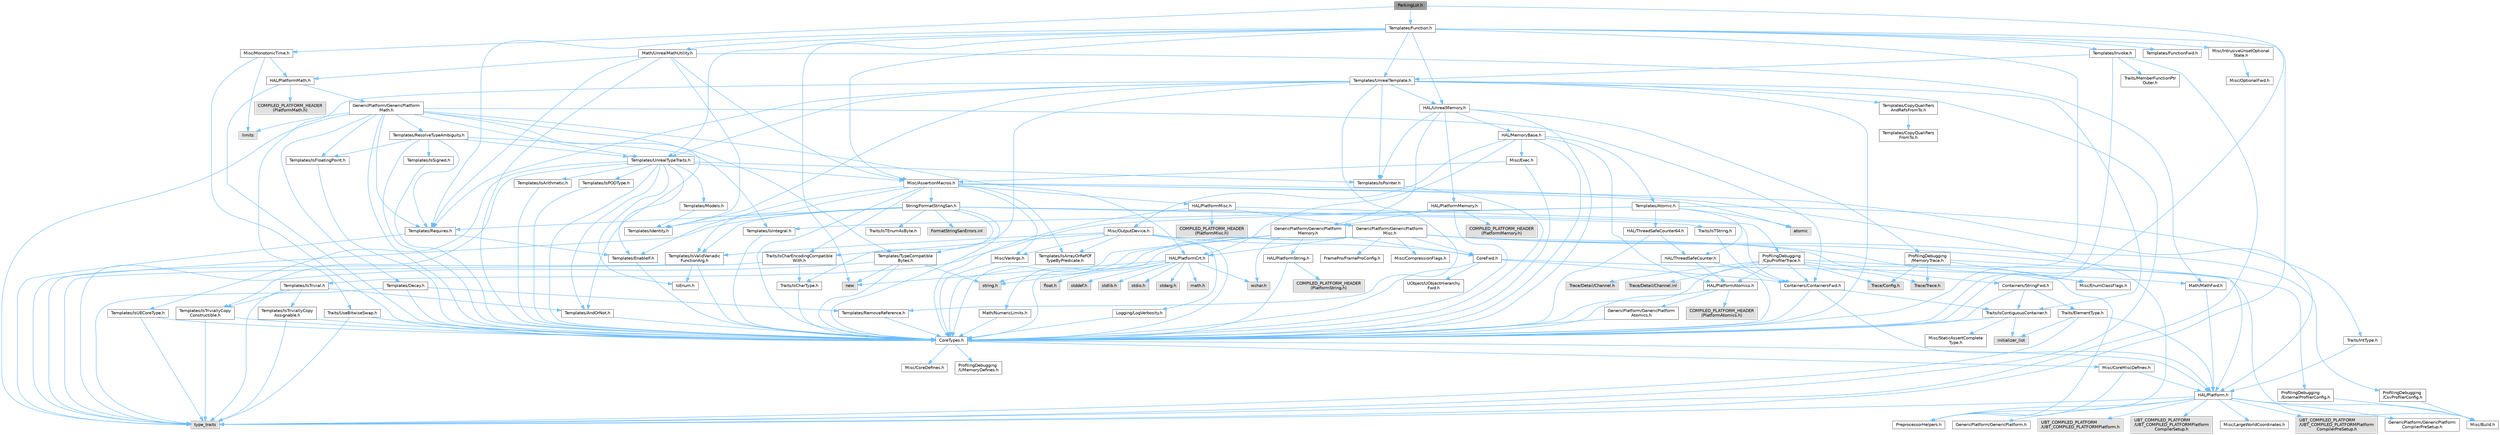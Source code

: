 digraph "ParkingLot.h"
{
 // INTERACTIVE_SVG=YES
 // LATEX_PDF_SIZE
  bgcolor="transparent";
  edge [fontname=Helvetica,fontsize=10,labelfontname=Helvetica,labelfontsize=10];
  node [fontname=Helvetica,fontsize=10,shape=box,height=0.2,width=0.4];
  Node1 [id="Node000001",label="ParkingLot.h",height=0.2,width=0.4,color="gray40", fillcolor="grey60", style="filled", fontcolor="black",tooltip=" "];
  Node1 -> Node2 [id="edge1_Node000001_Node000002",color="steelblue1",style="solid",tooltip=" "];
  Node2 [id="Node000002",label="CoreTypes.h",height=0.2,width=0.4,color="grey40", fillcolor="white", style="filled",URL="$dc/dec/CoreTypes_8h.html",tooltip=" "];
  Node2 -> Node3 [id="edge2_Node000002_Node000003",color="steelblue1",style="solid",tooltip=" "];
  Node3 [id="Node000003",label="HAL/Platform.h",height=0.2,width=0.4,color="grey40", fillcolor="white", style="filled",URL="$d9/dd0/Platform_8h.html",tooltip=" "];
  Node3 -> Node4 [id="edge3_Node000003_Node000004",color="steelblue1",style="solid",tooltip=" "];
  Node4 [id="Node000004",label="Misc/Build.h",height=0.2,width=0.4,color="grey40", fillcolor="white", style="filled",URL="$d3/dbb/Build_8h.html",tooltip=" "];
  Node3 -> Node5 [id="edge4_Node000003_Node000005",color="steelblue1",style="solid",tooltip=" "];
  Node5 [id="Node000005",label="Misc/LargeWorldCoordinates.h",height=0.2,width=0.4,color="grey40", fillcolor="white", style="filled",URL="$d2/dcb/LargeWorldCoordinates_8h.html",tooltip=" "];
  Node3 -> Node6 [id="edge5_Node000003_Node000006",color="steelblue1",style="solid",tooltip=" "];
  Node6 [id="Node000006",label="type_traits",height=0.2,width=0.4,color="grey60", fillcolor="#E0E0E0", style="filled",tooltip=" "];
  Node3 -> Node7 [id="edge6_Node000003_Node000007",color="steelblue1",style="solid",tooltip=" "];
  Node7 [id="Node000007",label="PreprocessorHelpers.h",height=0.2,width=0.4,color="grey40", fillcolor="white", style="filled",URL="$db/ddb/PreprocessorHelpers_8h.html",tooltip=" "];
  Node3 -> Node8 [id="edge7_Node000003_Node000008",color="steelblue1",style="solid",tooltip=" "];
  Node8 [id="Node000008",label="UBT_COMPILED_PLATFORM\l/UBT_COMPILED_PLATFORMPlatform\lCompilerPreSetup.h",height=0.2,width=0.4,color="grey60", fillcolor="#E0E0E0", style="filled",tooltip=" "];
  Node3 -> Node9 [id="edge8_Node000003_Node000009",color="steelblue1",style="solid",tooltip=" "];
  Node9 [id="Node000009",label="GenericPlatform/GenericPlatform\lCompilerPreSetup.h",height=0.2,width=0.4,color="grey40", fillcolor="white", style="filled",URL="$d9/dc8/GenericPlatformCompilerPreSetup_8h.html",tooltip=" "];
  Node3 -> Node10 [id="edge9_Node000003_Node000010",color="steelblue1",style="solid",tooltip=" "];
  Node10 [id="Node000010",label="GenericPlatform/GenericPlatform.h",height=0.2,width=0.4,color="grey40", fillcolor="white", style="filled",URL="$d6/d84/GenericPlatform_8h.html",tooltip=" "];
  Node3 -> Node11 [id="edge10_Node000003_Node000011",color="steelblue1",style="solid",tooltip=" "];
  Node11 [id="Node000011",label="UBT_COMPILED_PLATFORM\l/UBT_COMPILED_PLATFORMPlatform.h",height=0.2,width=0.4,color="grey60", fillcolor="#E0E0E0", style="filled",tooltip=" "];
  Node3 -> Node12 [id="edge11_Node000003_Node000012",color="steelblue1",style="solid",tooltip=" "];
  Node12 [id="Node000012",label="UBT_COMPILED_PLATFORM\l/UBT_COMPILED_PLATFORMPlatform\lCompilerSetup.h",height=0.2,width=0.4,color="grey60", fillcolor="#E0E0E0", style="filled",tooltip=" "];
  Node2 -> Node13 [id="edge12_Node000002_Node000013",color="steelblue1",style="solid",tooltip=" "];
  Node13 [id="Node000013",label="ProfilingDebugging\l/UMemoryDefines.h",height=0.2,width=0.4,color="grey40", fillcolor="white", style="filled",URL="$d2/da2/UMemoryDefines_8h.html",tooltip=" "];
  Node2 -> Node14 [id="edge13_Node000002_Node000014",color="steelblue1",style="solid",tooltip=" "];
  Node14 [id="Node000014",label="Misc/CoreMiscDefines.h",height=0.2,width=0.4,color="grey40", fillcolor="white", style="filled",URL="$da/d38/CoreMiscDefines_8h.html",tooltip=" "];
  Node14 -> Node3 [id="edge14_Node000014_Node000003",color="steelblue1",style="solid",tooltip=" "];
  Node14 -> Node7 [id="edge15_Node000014_Node000007",color="steelblue1",style="solid",tooltip=" "];
  Node2 -> Node15 [id="edge16_Node000002_Node000015",color="steelblue1",style="solid",tooltip=" "];
  Node15 [id="Node000015",label="Misc/CoreDefines.h",height=0.2,width=0.4,color="grey40", fillcolor="white", style="filled",URL="$d3/dd2/CoreDefines_8h.html",tooltip=" "];
  Node1 -> Node16 [id="edge17_Node000001_Node000016",color="steelblue1",style="solid",tooltip=" "];
  Node16 [id="Node000016",label="Misc/MonotonicTime.h",height=0.2,width=0.4,color="grey40", fillcolor="white", style="filled",URL="$df/da5/MonotonicTime_8h.html",tooltip=" "];
  Node16 -> Node2 [id="edge18_Node000016_Node000002",color="steelblue1",style="solid",tooltip=" "];
  Node16 -> Node17 [id="edge19_Node000016_Node000017",color="steelblue1",style="solid",tooltip=" "];
  Node17 [id="Node000017",label="HAL/PlatformMath.h",height=0.2,width=0.4,color="grey40", fillcolor="white", style="filled",URL="$dc/d53/PlatformMath_8h.html",tooltip=" "];
  Node17 -> Node2 [id="edge20_Node000017_Node000002",color="steelblue1",style="solid",tooltip=" "];
  Node17 -> Node18 [id="edge21_Node000017_Node000018",color="steelblue1",style="solid",tooltip=" "];
  Node18 [id="Node000018",label="GenericPlatform/GenericPlatform\lMath.h",height=0.2,width=0.4,color="grey40", fillcolor="white", style="filled",URL="$d5/d79/GenericPlatformMath_8h.html",tooltip=" "];
  Node18 -> Node2 [id="edge22_Node000018_Node000002",color="steelblue1",style="solid",tooltip=" "];
  Node18 -> Node19 [id="edge23_Node000018_Node000019",color="steelblue1",style="solid",tooltip=" "];
  Node19 [id="Node000019",label="Containers/ContainersFwd.h",height=0.2,width=0.4,color="grey40", fillcolor="white", style="filled",URL="$d4/d0a/ContainersFwd_8h.html",tooltip=" "];
  Node19 -> Node3 [id="edge24_Node000019_Node000003",color="steelblue1",style="solid",tooltip=" "];
  Node19 -> Node2 [id="edge25_Node000019_Node000002",color="steelblue1",style="solid",tooltip=" "];
  Node19 -> Node20 [id="edge26_Node000019_Node000020",color="steelblue1",style="solid",tooltip=" "];
  Node20 [id="Node000020",label="Traits/IsContiguousContainer.h",height=0.2,width=0.4,color="grey40", fillcolor="white", style="filled",URL="$d5/d3c/IsContiguousContainer_8h.html",tooltip=" "];
  Node20 -> Node2 [id="edge27_Node000020_Node000002",color="steelblue1",style="solid",tooltip=" "];
  Node20 -> Node21 [id="edge28_Node000020_Node000021",color="steelblue1",style="solid",tooltip=" "];
  Node21 [id="Node000021",label="Misc/StaticAssertComplete\lType.h",height=0.2,width=0.4,color="grey40", fillcolor="white", style="filled",URL="$d5/d4e/StaticAssertCompleteType_8h.html",tooltip=" "];
  Node20 -> Node22 [id="edge29_Node000020_Node000022",color="steelblue1",style="solid",tooltip=" "];
  Node22 [id="Node000022",label="initializer_list",height=0.2,width=0.4,color="grey60", fillcolor="#E0E0E0", style="filled",tooltip=" "];
  Node18 -> Node23 [id="edge30_Node000018_Node000023",color="steelblue1",style="solid",tooltip=" "];
  Node23 [id="Node000023",label="HAL/PlatformCrt.h",height=0.2,width=0.4,color="grey40", fillcolor="white", style="filled",URL="$d8/d75/PlatformCrt_8h.html",tooltip=" "];
  Node23 -> Node24 [id="edge31_Node000023_Node000024",color="steelblue1",style="solid",tooltip=" "];
  Node24 [id="Node000024",label="new",height=0.2,width=0.4,color="grey60", fillcolor="#E0E0E0", style="filled",tooltip=" "];
  Node23 -> Node25 [id="edge32_Node000023_Node000025",color="steelblue1",style="solid",tooltip=" "];
  Node25 [id="Node000025",label="wchar.h",height=0.2,width=0.4,color="grey60", fillcolor="#E0E0E0", style="filled",tooltip=" "];
  Node23 -> Node26 [id="edge33_Node000023_Node000026",color="steelblue1",style="solid",tooltip=" "];
  Node26 [id="Node000026",label="stddef.h",height=0.2,width=0.4,color="grey60", fillcolor="#E0E0E0", style="filled",tooltip=" "];
  Node23 -> Node27 [id="edge34_Node000023_Node000027",color="steelblue1",style="solid",tooltip=" "];
  Node27 [id="Node000027",label="stdlib.h",height=0.2,width=0.4,color="grey60", fillcolor="#E0E0E0", style="filled",tooltip=" "];
  Node23 -> Node28 [id="edge35_Node000023_Node000028",color="steelblue1",style="solid",tooltip=" "];
  Node28 [id="Node000028",label="stdio.h",height=0.2,width=0.4,color="grey60", fillcolor="#E0E0E0", style="filled",tooltip=" "];
  Node23 -> Node29 [id="edge36_Node000023_Node000029",color="steelblue1",style="solid",tooltip=" "];
  Node29 [id="Node000029",label="stdarg.h",height=0.2,width=0.4,color="grey60", fillcolor="#E0E0E0", style="filled",tooltip=" "];
  Node23 -> Node30 [id="edge37_Node000023_Node000030",color="steelblue1",style="solid",tooltip=" "];
  Node30 [id="Node000030",label="math.h",height=0.2,width=0.4,color="grey60", fillcolor="#E0E0E0", style="filled",tooltip=" "];
  Node23 -> Node31 [id="edge38_Node000023_Node000031",color="steelblue1",style="solid",tooltip=" "];
  Node31 [id="Node000031",label="float.h",height=0.2,width=0.4,color="grey60", fillcolor="#E0E0E0", style="filled",tooltip=" "];
  Node23 -> Node32 [id="edge39_Node000023_Node000032",color="steelblue1",style="solid",tooltip=" "];
  Node32 [id="Node000032",label="string.h",height=0.2,width=0.4,color="grey60", fillcolor="#E0E0E0", style="filled",tooltip=" "];
  Node18 -> Node33 [id="edge40_Node000018_Node000033",color="steelblue1",style="solid",tooltip=" "];
  Node33 [id="Node000033",label="Templates/AndOrNot.h",height=0.2,width=0.4,color="grey40", fillcolor="white", style="filled",URL="$db/d0a/AndOrNot_8h.html",tooltip=" "];
  Node33 -> Node2 [id="edge41_Node000033_Node000002",color="steelblue1",style="solid",tooltip=" "];
  Node18 -> Node34 [id="edge42_Node000018_Node000034",color="steelblue1",style="solid",tooltip=" "];
  Node34 [id="Node000034",label="Templates/Decay.h",height=0.2,width=0.4,color="grey40", fillcolor="white", style="filled",URL="$dd/d0f/Decay_8h.html",tooltip=" "];
  Node34 -> Node2 [id="edge43_Node000034_Node000002",color="steelblue1",style="solid",tooltip=" "];
  Node34 -> Node35 [id="edge44_Node000034_Node000035",color="steelblue1",style="solid",tooltip=" "];
  Node35 [id="Node000035",label="Templates/RemoveReference.h",height=0.2,width=0.4,color="grey40", fillcolor="white", style="filled",URL="$da/dbe/RemoveReference_8h.html",tooltip=" "];
  Node35 -> Node2 [id="edge45_Node000035_Node000002",color="steelblue1",style="solid",tooltip=" "];
  Node34 -> Node6 [id="edge46_Node000034_Node000006",color="steelblue1",style="solid",tooltip=" "];
  Node18 -> Node36 [id="edge47_Node000018_Node000036",color="steelblue1",style="solid",tooltip=" "];
  Node36 [id="Node000036",label="Templates/IsFloatingPoint.h",height=0.2,width=0.4,color="grey40", fillcolor="white", style="filled",URL="$d3/d11/IsFloatingPoint_8h.html",tooltip=" "];
  Node36 -> Node2 [id="edge48_Node000036_Node000002",color="steelblue1",style="solid",tooltip=" "];
  Node18 -> Node37 [id="edge49_Node000018_Node000037",color="steelblue1",style="solid",tooltip=" "];
  Node37 [id="Node000037",label="Templates/UnrealTypeTraits.h",height=0.2,width=0.4,color="grey40", fillcolor="white", style="filled",URL="$d2/d2d/UnrealTypeTraits_8h.html",tooltip=" "];
  Node37 -> Node2 [id="edge50_Node000037_Node000002",color="steelblue1",style="solid",tooltip=" "];
  Node37 -> Node38 [id="edge51_Node000037_Node000038",color="steelblue1",style="solid",tooltip=" "];
  Node38 [id="Node000038",label="Templates/IsPointer.h",height=0.2,width=0.4,color="grey40", fillcolor="white", style="filled",URL="$d7/d05/IsPointer_8h.html",tooltip=" "];
  Node38 -> Node2 [id="edge52_Node000038_Node000002",color="steelblue1",style="solid",tooltip=" "];
  Node37 -> Node39 [id="edge53_Node000037_Node000039",color="steelblue1",style="solid",tooltip=" "];
  Node39 [id="Node000039",label="Misc/AssertionMacros.h",height=0.2,width=0.4,color="grey40", fillcolor="white", style="filled",URL="$d0/dfa/AssertionMacros_8h.html",tooltip=" "];
  Node39 -> Node2 [id="edge54_Node000039_Node000002",color="steelblue1",style="solid",tooltip=" "];
  Node39 -> Node3 [id="edge55_Node000039_Node000003",color="steelblue1",style="solid",tooltip=" "];
  Node39 -> Node40 [id="edge56_Node000039_Node000040",color="steelblue1",style="solid",tooltip=" "];
  Node40 [id="Node000040",label="HAL/PlatformMisc.h",height=0.2,width=0.4,color="grey40", fillcolor="white", style="filled",URL="$d0/df5/PlatformMisc_8h.html",tooltip=" "];
  Node40 -> Node2 [id="edge57_Node000040_Node000002",color="steelblue1",style="solid",tooltip=" "];
  Node40 -> Node41 [id="edge58_Node000040_Node000041",color="steelblue1",style="solid",tooltip=" "];
  Node41 [id="Node000041",label="GenericPlatform/GenericPlatform\lMisc.h",height=0.2,width=0.4,color="grey40", fillcolor="white", style="filled",URL="$db/d9a/GenericPlatformMisc_8h.html",tooltip=" "];
  Node41 -> Node42 [id="edge59_Node000041_Node000042",color="steelblue1",style="solid",tooltip=" "];
  Node42 [id="Node000042",label="Containers/StringFwd.h",height=0.2,width=0.4,color="grey40", fillcolor="white", style="filled",URL="$df/d37/StringFwd_8h.html",tooltip=" "];
  Node42 -> Node2 [id="edge60_Node000042_Node000002",color="steelblue1",style="solid",tooltip=" "];
  Node42 -> Node43 [id="edge61_Node000042_Node000043",color="steelblue1",style="solid",tooltip=" "];
  Node43 [id="Node000043",label="Traits/ElementType.h",height=0.2,width=0.4,color="grey40", fillcolor="white", style="filled",URL="$d5/d4f/ElementType_8h.html",tooltip=" "];
  Node43 -> Node3 [id="edge62_Node000043_Node000003",color="steelblue1",style="solid",tooltip=" "];
  Node43 -> Node22 [id="edge63_Node000043_Node000022",color="steelblue1",style="solid",tooltip=" "];
  Node43 -> Node6 [id="edge64_Node000043_Node000006",color="steelblue1",style="solid",tooltip=" "];
  Node42 -> Node20 [id="edge65_Node000042_Node000020",color="steelblue1",style="solid",tooltip=" "];
  Node41 -> Node44 [id="edge66_Node000041_Node000044",color="steelblue1",style="solid",tooltip=" "];
  Node44 [id="Node000044",label="CoreFwd.h",height=0.2,width=0.4,color="grey40", fillcolor="white", style="filled",URL="$d1/d1e/CoreFwd_8h.html",tooltip=" "];
  Node44 -> Node2 [id="edge67_Node000044_Node000002",color="steelblue1",style="solid",tooltip=" "];
  Node44 -> Node19 [id="edge68_Node000044_Node000019",color="steelblue1",style="solid",tooltip=" "];
  Node44 -> Node45 [id="edge69_Node000044_Node000045",color="steelblue1",style="solid",tooltip=" "];
  Node45 [id="Node000045",label="Math/MathFwd.h",height=0.2,width=0.4,color="grey40", fillcolor="white", style="filled",URL="$d2/d10/MathFwd_8h.html",tooltip=" "];
  Node45 -> Node3 [id="edge70_Node000045_Node000003",color="steelblue1",style="solid",tooltip=" "];
  Node44 -> Node46 [id="edge71_Node000044_Node000046",color="steelblue1",style="solid",tooltip=" "];
  Node46 [id="Node000046",label="UObject/UObjectHierarchy\lFwd.h",height=0.2,width=0.4,color="grey40", fillcolor="white", style="filled",URL="$d3/d13/UObjectHierarchyFwd_8h.html",tooltip=" "];
  Node41 -> Node2 [id="edge72_Node000041_Node000002",color="steelblue1",style="solid",tooltip=" "];
  Node41 -> Node47 [id="edge73_Node000041_Node000047",color="steelblue1",style="solid",tooltip=" "];
  Node47 [id="Node000047",label="FramePro/FrameProConfig.h",height=0.2,width=0.4,color="grey40", fillcolor="white", style="filled",URL="$d7/d90/FrameProConfig_8h.html",tooltip=" "];
  Node41 -> Node23 [id="edge74_Node000041_Node000023",color="steelblue1",style="solid",tooltip=" "];
  Node41 -> Node48 [id="edge75_Node000041_Node000048",color="steelblue1",style="solid",tooltip=" "];
  Node48 [id="Node000048",label="Math/NumericLimits.h",height=0.2,width=0.4,color="grey40", fillcolor="white", style="filled",URL="$df/d1b/NumericLimits_8h.html",tooltip=" "];
  Node48 -> Node2 [id="edge76_Node000048_Node000002",color="steelblue1",style="solid",tooltip=" "];
  Node41 -> Node49 [id="edge77_Node000041_Node000049",color="steelblue1",style="solid",tooltip=" "];
  Node49 [id="Node000049",label="Misc/CompressionFlags.h",height=0.2,width=0.4,color="grey40", fillcolor="white", style="filled",URL="$d9/d76/CompressionFlags_8h.html",tooltip=" "];
  Node41 -> Node50 [id="edge78_Node000041_Node000050",color="steelblue1",style="solid",tooltip=" "];
  Node50 [id="Node000050",label="Misc/EnumClassFlags.h",height=0.2,width=0.4,color="grey40", fillcolor="white", style="filled",URL="$d8/de7/EnumClassFlags_8h.html",tooltip=" "];
  Node41 -> Node51 [id="edge79_Node000041_Node000051",color="steelblue1",style="solid",tooltip=" "];
  Node51 [id="Node000051",label="ProfilingDebugging\l/CsvProfilerConfig.h",height=0.2,width=0.4,color="grey40", fillcolor="white", style="filled",URL="$d3/d88/CsvProfilerConfig_8h.html",tooltip=" "];
  Node51 -> Node4 [id="edge80_Node000051_Node000004",color="steelblue1",style="solid",tooltip=" "];
  Node41 -> Node52 [id="edge81_Node000041_Node000052",color="steelblue1",style="solid",tooltip=" "];
  Node52 [id="Node000052",label="ProfilingDebugging\l/ExternalProfilerConfig.h",height=0.2,width=0.4,color="grey40", fillcolor="white", style="filled",URL="$d3/dbb/ExternalProfilerConfig_8h.html",tooltip=" "];
  Node52 -> Node4 [id="edge82_Node000052_Node000004",color="steelblue1",style="solid",tooltip=" "];
  Node40 -> Node53 [id="edge83_Node000040_Node000053",color="steelblue1",style="solid",tooltip=" "];
  Node53 [id="Node000053",label="COMPILED_PLATFORM_HEADER\l(PlatformMisc.h)",height=0.2,width=0.4,color="grey60", fillcolor="#E0E0E0", style="filled",tooltip=" "];
  Node40 -> Node54 [id="edge84_Node000040_Node000054",color="steelblue1",style="solid",tooltip=" "];
  Node54 [id="Node000054",label="ProfilingDebugging\l/CpuProfilerTrace.h",height=0.2,width=0.4,color="grey40", fillcolor="white", style="filled",URL="$da/dcb/CpuProfilerTrace_8h.html",tooltip=" "];
  Node54 -> Node2 [id="edge85_Node000054_Node000002",color="steelblue1",style="solid",tooltip=" "];
  Node54 -> Node19 [id="edge86_Node000054_Node000019",color="steelblue1",style="solid",tooltip=" "];
  Node54 -> Node55 [id="edge87_Node000054_Node000055",color="steelblue1",style="solid",tooltip=" "];
  Node55 [id="Node000055",label="HAL/PlatformAtomics.h",height=0.2,width=0.4,color="grey40", fillcolor="white", style="filled",URL="$d3/d36/PlatformAtomics_8h.html",tooltip=" "];
  Node55 -> Node2 [id="edge88_Node000055_Node000002",color="steelblue1",style="solid",tooltip=" "];
  Node55 -> Node56 [id="edge89_Node000055_Node000056",color="steelblue1",style="solid",tooltip=" "];
  Node56 [id="Node000056",label="GenericPlatform/GenericPlatform\lAtomics.h",height=0.2,width=0.4,color="grey40", fillcolor="white", style="filled",URL="$da/d72/GenericPlatformAtomics_8h.html",tooltip=" "];
  Node56 -> Node2 [id="edge90_Node000056_Node000002",color="steelblue1",style="solid",tooltip=" "];
  Node55 -> Node57 [id="edge91_Node000055_Node000057",color="steelblue1",style="solid",tooltip=" "];
  Node57 [id="Node000057",label="COMPILED_PLATFORM_HEADER\l(PlatformAtomics.h)",height=0.2,width=0.4,color="grey60", fillcolor="#E0E0E0", style="filled",tooltip=" "];
  Node54 -> Node7 [id="edge92_Node000054_Node000007",color="steelblue1",style="solid",tooltip=" "];
  Node54 -> Node4 [id="edge93_Node000054_Node000004",color="steelblue1",style="solid",tooltip=" "];
  Node54 -> Node58 [id="edge94_Node000054_Node000058",color="steelblue1",style="solid",tooltip=" "];
  Node58 [id="Node000058",label="Trace/Config.h",height=0.2,width=0.4,color="grey60", fillcolor="#E0E0E0", style="filled",tooltip=" "];
  Node54 -> Node59 [id="edge95_Node000054_Node000059",color="steelblue1",style="solid",tooltip=" "];
  Node59 [id="Node000059",label="Trace/Detail/Channel.h",height=0.2,width=0.4,color="grey60", fillcolor="#E0E0E0", style="filled",tooltip=" "];
  Node54 -> Node60 [id="edge96_Node000054_Node000060",color="steelblue1",style="solid",tooltip=" "];
  Node60 [id="Node000060",label="Trace/Detail/Channel.inl",height=0.2,width=0.4,color="grey60", fillcolor="#E0E0E0", style="filled",tooltip=" "];
  Node54 -> Node61 [id="edge97_Node000054_Node000061",color="steelblue1",style="solid",tooltip=" "];
  Node61 [id="Node000061",label="Trace/Trace.h",height=0.2,width=0.4,color="grey60", fillcolor="#E0E0E0", style="filled",tooltip=" "];
  Node39 -> Node7 [id="edge98_Node000039_Node000007",color="steelblue1",style="solid",tooltip=" "];
  Node39 -> Node62 [id="edge99_Node000039_Node000062",color="steelblue1",style="solid",tooltip=" "];
  Node62 [id="Node000062",label="Templates/EnableIf.h",height=0.2,width=0.4,color="grey40", fillcolor="white", style="filled",URL="$d7/d60/EnableIf_8h.html",tooltip=" "];
  Node62 -> Node2 [id="edge100_Node000062_Node000002",color="steelblue1",style="solid",tooltip=" "];
  Node39 -> Node63 [id="edge101_Node000039_Node000063",color="steelblue1",style="solid",tooltip=" "];
  Node63 [id="Node000063",label="Templates/IsArrayOrRefOf\lTypeByPredicate.h",height=0.2,width=0.4,color="grey40", fillcolor="white", style="filled",URL="$d6/da1/IsArrayOrRefOfTypeByPredicate_8h.html",tooltip=" "];
  Node63 -> Node2 [id="edge102_Node000063_Node000002",color="steelblue1",style="solid",tooltip=" "];
  Node39 -> Node64 [id="edge103_Node000039_Node000064",color="steelblue1",style="solid",tooltip=" "];
  Node64 [id="Node000064",label="Templates/IsValidVariadic\lFunctionArg.h",height=0.2,width=0.4,color="grey40", fillcolor="white", style="filled",URL="$d0/dc8/IsValidVariadicFunctionArg_8h.html",tooltip=" "];
  Node64 -> Node2 [id="edge104_Node000064_Node000002",color="steelblue1",style="solid",tooltip=" "];
  Node64 -> Node65 [id="edge105_Node000064_Node000065",color="steelblue1",style="solid",tooltip=" "];
  Node65 [id="Node000065",label="IsEnum.h",height=0.2,width=0.4,color="grey40", fillcolor="white", style="filled",URL="$d4/de5/IsEnum_8h.html",tooltip=" "];
  Node64 -> Node6 [id="edge106_Node000064_Node000006",color="steelblue1",style="solid",tooltip=" "];
  Node39 -> Node66 [id="edge107_Node000039_Node000066",color="steelblue1",style="solid",tooltip=" "];
  Node66 [id="Node000066",label="Traits/IsCharEncodingCompatible\lWith.h",height=0.2,width=0.4,color="grey40", fillcolor="white", style="filled",URL="$df/dd1/IsCharEncodingCompatibleWith_8h.html",tooltip=" "];
  Node66 -> Node6 [id="edge108_Node000066_Node000006",color="steelblue1",style="solid",tooltip=" "];
  Node66 -> Node67 [id="edge109_Node000066_Node000067",color="steelblue1",style="solid",tooltip=" "];
  Node67 [id="Node000067",label="Traits/IsCharType.h",height=0.2,width=0.4,color="grey40", fillcolor="white", style="filled",URL="$db/d51/IsCharType_8h.html",tooltip=" "];
  Node67 -> Node2 [id="edge110_Node000067_Node000002",color="steelblue1",style="solid",tooltip=" "];
  Node39 -> Node68 [id="edge111_Node000039_Node000068",color="steelblue1",style="solid",tooltip=" "];
  Node68 [id="Node000068",label="Misc/VarArgs.h",height=0.2,width=0.4,color="grey40", fillcolor="white", style="filled",URL="$d5/d6f/VarArgs_8h.html",tooltip=" "];
  Node68 -> Node2 [id="edge112_Node000068_Node000002",color="steelblue1",style="solid",tooltip=" "];
  Node39 -> Node69 [id="edge113_Node000039_Node000069",color="steelblue1",style="solid",tooltip=" "];
  Node69 [id="Node000069",label="String/FormatStringSan.h",height=0.2,width=0.4,color="grey40", fillcolor="white", style="filled",URL="$d3/d8b/FormatStringSan_8h.html",tooltip=" "];
  Node69 -> Node6 [id="edge114_Node000069_Node000006",color="steelblue1",style="solid",tooltip=" "];
  Node69 -> Node2 [id="edge115_Node000069_Node000002",color="steelblue1",style="solid",tooltip=" "];
  Node69 -> Node70 [id="edge116_Node000069_Node000070",color="steelblue1",style="solid",tooltip=" "];
  Node70 [id="Node000070",label="Templates/Requires.h",height=0.2,width=0.4,color="grey40", fillcolor="white", style="filled",URL="$dc/d96/Requires_8h.html",tooltip=" "];
  Node70 -> Node62 [id="edge117_Node000070_Node000062",color="steelblue1",style="solid",tooltip=" "];
  Node70 -> Node6 [id="edge118_Node000070_Node000006",color="steelblue1",style="solid",tooltip=" "];
  Node69 -> Node71 [id="edge119_Node000069_Node000071",color="steelblue1",style="solid",tooltip=" "];
  Node71 [id="Node000071",label="Templates/Identity.h",height=0.2,width=0.4,color="grey40", fillcolor="white", style="filled",URL="$d0/dd5/Identity_8h.html",tooltip=" "];
  Node69 -> Node64 [id="edge120_Node000069_Node000064",color="steelblue1",style="solid",tooltip=" "];
  Node69 -> Node67 [id="edge121_Node000069_Node000067",color="steelblue1",style="solid",tooltip=" "];
  Node69 -> Node72 [id="edge122_Node000069_Node000072",color="steelblue1",style="solid",tooltip=" "];
  Node72 [id="Node000072",label="Traits/IsTEnumAsByte.h",height=0.2,width=0.4,color="grey40", fillcolor="white", style="filled",URL="$d1/de6/IsTEnumAsByte_8h.html",tooltip=" "];
  Node69 -> Node73 [id="edge123_Node000069_Node000073",color="steelblue1",style="solid",tooltip=" "];
  Node73 [id="Node000073",label="Traits/IsTString.h",height=0.2,width=0.4,color="grey40", fillcolor="white", style="filled",URL="$d0/df8/IsTString_8h.html",tooltip=" "];
  Node73 -> Node19 [id="edge124_Node000073_Node000019",color="steelblue1",style="solid",tooltip=" "];
  Node69 -> Node19 [id="edge125_Node000069_Node000019",color="steelblue1",style="solid",tooltip=" "];
  Node69 -> Node74 [id="edge126_Node000069_Node000074",color="steelblue1",style="solid",tooltip=" "];
  Node74 [id="Node000074",label="FormatStringSanErrors.inl",height=0.2,width=0.4,color="grey60", fillcolor="#E0E0E0", style="filled",tooltip=" "];
  Node39 -> Node75 [id="edge127_Node000039_Node000075",color="steelblue1",style="solid",tooltip=" "];
  Node75 [id="Node000075",label="atomic",height=0.2,width=0.4,color="grey60", fillcolor="#E0E0E0", style="filled",tooltip=" "];
  Node37 -> Node33 [id="edge128_Node000037_Node000033",color="steelblue1",style="solid",tooltip=" "];
  Node37 -> Node62 [id="edge129_Node000037_Node000062",color="steelblue1",style="solid",tooltip=" "];
  Node37 -> Node76 [id="edge130_Node000037_Node000076",color="steelblue1",style="solid",tooltip=" "];
  Node76 [id="Node000076",label="Templates/IsArithmetic.h",height=0.2,width=0.4,color="grey40", fillcolor="white", style="filled",URL="$d2/d5d/IsArithmetic_8h.html",tooltip=" "];
  Node76 -> Node2 [id="edge131_Node000076_Node000002",color="steelblue1",style="solid",tooltip=" "];
  Node37 -> Node65 [id="edge132_Node000037_Node000065",color="steelblue1",style="solid",tooltip=" "];
  Node37 -> Node77 [id="edge133_Node000037_Node000077",color="steelblue1",style="solid",tooltip=" "];
  Node77 [id="Node000077",label="Templates/Models.h",height=0.2,width=0.4,color="grey40", fillcolor="white", style="filled",URL="$d3/d0c/Models_8h.html",tooltip=" "];
  Node77 -> Node71 [id="edge134_Node000077_Node000071",color="steelblue1",style="solid",tooltip=" "];
  Node37 -> Node78 [id="edge135_Node000037_Node000078",color="steelblue1",style="solid",tooltip=" "];
  Node78 [id="Node000078",label="Templates/IsPODType.h",height=0.2,width=0.4,color="grey40", fillcolor="white", style="filled",URL="$d7/db1/IsPODType_8h.html",tooltip=" "];
  Node78 -> Node2 [id="edge136_Node000078_Node000002",color="steelblue1",style="solid",tooltip=" "];
  Node37 -> Node79 [id="edge137_Node000037_Node000079",color="steelblue1",style="solid",tooltip=" "];
  Node79 [id="Node000079",label="Templates/IsUECoreType.h",height=0.2,width=0.4,color="grey40", fillcolor="white", style="filled",URL="$d1/db8/IsUECoreType_8h.html",tooltip=" "];
  Node79 -> Node2 [id="edge138_Node000079_Node000002",color="steelblue1",style="solid",tooltip=" "];
  Node79 -> Node6 [id="edge139_Node000079_Node000006",color="steelblue1",style="solid",tooltip=" "];
  Node37 -> Node80 [id="edge140_Node000037_Node000080",color="steelblue1",style="solid",tooltip=" "];
  Node80 [id="Node000080",label="Templates/IsTriviallyCopy\lConstructible.h",height=0.2,width=0.4,color="grey40", fillcolor="white", style="filled",URL="$d3/d78/IsTriviallyCopyConstructible_8h.html",tooltip=" "];
  Node80 -> Node2 [id="edge141_Node000080_Node000002",color="steelblue1",style="solid",tooltip=" "];
  Node80 -> Node6 [id="edge142_Node000080_Node000006",color="steelblue1",style="solid",tooltip=" "];
  Node18 -> Node70 [id="edge143_Node000018_Node000070",color="steelblue1",style="solid",tooltip=" "];
  Node18 -> Node81 [id="edge144_Node000018_Node000081",color="steelblue1",style="solid",tooltip=" "];
  Node81 [id="Node000081",label="Templates/ResolveTypeAmbiguity.h",height=0.2,width=0.4,color="grey40", fillcolor="white", style="filled",URL="$df/d1f/ResolveTypeAmbiguity_8h.html",tooltip=" "];
  Node81 -> Node2 [id="edge145_Node000081_Node000002",color="steelblue1",style="solid",tooltip=" "];
  Node81 -> Node36 [id="edge146_Node000081_Node000036",color="steelblue1",style="solid",tooltip=" "];
  Node81 -> Node37 [id="edge147_Node000081_Node000037",color="steelblue1",style="solid",tooltip=" "];
  Node81 -> Node82 [id="edge148_Node000081_Node000082",color="steelblue1",style="solid",tooltip=" "];
  Node82 [id="Node000082",label="Templates/IsSigned.h",height=0.2,width=0.4,color="grey40", fillcolor="white", style="filled",URL="$d8/dd8/IsSigned_8h.html",tooltip=" "];
  Node82 -> Node2 [id="edge149_Node000082_Node000002",color="steelblue1",style="solid",tooltip=" "];
  Node81 -> Node83 [id="edge150_Node000081_Node000083",color="steelblue1",style="solid",tooltip=" "];
  Node83 [id="Node000083",label="Templates/IsIntegral.h",height=0.2,width=0.4,color="grey40", fillcolor="white", style="filled",URL="$da/d64/IsIntegral_8h.html",tooltip=" "];
  Node83 -> Node2 [id="edge151_Node000083_Node000002",color="steelblue1",style="solid",tooltip=" "];
  Node81 -> Node70 [id="edge152_Node000081_Node000070",color="steelblue1",style="solid",tooltip=" "];
  Node18 -> Node84 [id="edge153_Node000018_Node000084",color="steelblue1",style="solid",tooltip=" "];
  Node84 [id="Node000084",label="Templates/TypeCompatible\lBytes.h",height=0.2,width=0.4,color="grey40", fillcolor="white", style="filled",URL="$df/d0a/TypeCompatibleBytes_8h.html",tooltip=" "];
  Node84 -> Node2 [id="edge154_Node000084_Node000002",color="steelblue1",style="solid",tooltip=" "];
  Node84 -> Node32 [id="edge155_Node000084_Node000032",color="steelblue1",style="solid",tooltip=" "];
  Node84 -> Node24 [id="edge156_Node000084_Node000024",color="steelblue1",style="solid",tooltip=" "];
  Node84 -> Node6 [id="edge157_Node000084_Node000006",color="steelblue1",style="solid",tooltip=" "];
  Node18 -> Node85 [id="edge158_Node000018_Node000085",color="steelblue1",style="solid",tooltip=" "];
  Node85 [id="Node000085",label="limits",height=0.2,width=0.4,color="grey60", fillcolor="#E0E0E0", style="filled",tooltip=" "];
  Node18 -> Node6 [id="edge159_Node000018_Node000006",color="steelblue1",style="solid",tooltip=" "];
  Node17 -> Node86 [id="edge160_Node000017_Node000086",color="steelblue1",style="solid",tooltip=" "];
  Node86 [id="Node000086",label="COMPILED_PLATFORM_HEADER\l(PlatformMath.h)",height=0.2,width=0.4,color="grey60", fillcolor="#E0E0E0", style="filled",tooltip=" "];
  Node16 -> Node85 [id="edge161_Node000016_Node000085",color="steelblue1",style="solid",tooltip=" "];
  Node1 -> Node87 [id="edge162_Node000001_Node000087",color="steelblue1",style="solid",tooltip=" "];
  Node87 [id="Node000087",label="Templates/Function.h",height=0.2,width=0.4,color="grey40", fillcolor="white", style="filled",URL="$df/df5/Function_8h.html",tooltip=" "];
  Node87 -> Node2 [id="edge163_Node000087_Node000002",color="steelblue1",style="solid",tooltip=" "];
  Node87 -> Node39 [id="edge164_Node000087_Node000039",color="steelblue1",style="solid",tooltip=" "];
  Node87 -> Node88 [id="edge165_Node000087_Node000088",color="steelblue1",style="solid",tooltip=" "];
  Node88 [id="Node000088",label="Misc/IntrusiveUnsetOptional\lState.h",height=0.2,width=0.4,color="grey40", fillcolor="white", style="filled",URL="$d2/d0a/IntrusiveUnsetOptionalState_8h.html",tooltip=" "];
  Node88 -> Node89 [id="edge166_Node000088_Node000089",color="steelblue1",style="solid",tooltip=" "];
  Node89 [id="Node000089",label="Misc/OptionalFwd.h",height=0.2,width=0.4,color="grey40", fillcolor="white", style="filled",URL="$dc/d50/OptionalFwd_8h.html",tooltip=" "];
  Node87 -> Node90 [id="edge167_Node000087_Node000090",color="steelblue1",style="solid",tooltip=" "];
  Node90 [id="Node000090",label="HAL/UnrealMemory.h",height=0.2,width=0.4,color="grey40", fillcolor="white", style="filled",URL="$d9/d96/UnrealMemory_8h.html",tooltip=" "];
  Node90 -> Node2 [id="edge168_Node000090_Node000002",color="steelblue1",style="solid",tooltip=" "];
  Node90 -> Node91 [id="edge169_Node000090_Node000091",color="steelblue1",style="solid",tooltip=" "];
  Node91 [id="Node000091",label="GenericPlatform/GenericPlatform\lMemory.h",height=0.2,width=0.4,color="grey40", fillcolor="white", style="filled",URL="$dd/d22/GenericPlatformMemory_8h.html",tooltip=" "];
  Node91 -> Node44 [id="edge170_Node000091_Node000044",color="steelblue1",style="solid",tooltip=" "];
  Node91 -> Node2 [id="edge171_Node000091_Node000002",color="steelblue1",style="solid",tooltip=" "];
  Node91 -> Node92 [id="edge172_Node000091_Node000092",color="steelblue1",style="solid",tooltip=" "];
  Node92 [id="Node000092",label="HAL/PlatformString.h",height=0.2,width=0.4,color="grey40", fillcolor="white", style="filled",URL="$db/db5/PlatformString_8h.html",tooltip=" "];
  Node92 -> Node2 [id="edge173_Node000092_Node000002",color="steelblue1",style="solid",tooltip=" "];
  Node92 -> Node93 [id="edge174_Node000092_Node000093",color="steelblue1",style="solid",tooltip=" "];
  Node93 [id="Node000093",label="COMPILED_PLATFORM_HEADER\l(PlatformString.h)",height=0.2,width=0.4,color="grey60", fillcolor="#E0E0E0", style="filled",tooltip=" "];
  Node91 -> Node32 [id="edge175_Node000091_Node000032",color="steelblue1",style="solid",tooltip=" "];
  Node91 -> Node25 [id="edge176_Node000091_Node000025",color="steelblue1",style="solid",tooltip=" "];
  Node90 -> Node94 [id="edge177_Node000090_Node000094",color="steelblue1",style="solid",tooltip=" "];
  Node94 [id="Node000094",label="HAL/MemoryBase.h",height=0.2,width=0.4,color="grey40", fillcolor="white", style="filled",URL="$d6/d9f/MemoryBase_8h.html",tooltip=" "];
  Node94 -> Node2 [id="edge178_Node000094_Node000002",color="steelblue1",style="solid",tooltip=" "];
  Node94 -> Node55 [id="edge179_Node000094_Node000055",color="steelblue1",style="solid",tooltip=" "];
  Node94 -> Node23 [id="edge180_Node000094_Node000023",color="steelblue1",style="solid",tooltip=" "];
  Node94 -> Node95 [id="edge181_Node000094_Node000095",color="steelblue1",style="solid",tooltip=" "];
  Node95 [id="Node000095",label="Misc/Exec.h",height=0.2,width=0.4,color="grey40", fillcolor="white", style="filled",URL="$de/ddb/Exec_8h.html",tooltip=" "];
  Node95 -> Node2 [id="edge182_Node000095_Node000002",color="steelblue1",style="solid",tooltip=" "];
  Node95 -> Node39 [id="edge183_Node000095_Node000039",color="steelblue1",style="solid",tooltip=" "];
  Node94 -> Node96 [id="edge184_Node000094_Node000096",color="steelblue1",style="solid",tooltip=" "];
  Node96 [id="Node000096",label="Misc/OutputDevice.h",height=0.2,width=0.4,color="grey40", fillcolor="white", style="filled",URL="$d7/d32/OutputDevice_8h.html",tooltip=" "];
  Node96 -> Node44 [id="edge185_Node000096_Node000044",color="steelblue1",style="solid",tooltip=" "];
  Node96 -> Node2 [id="edge186_Node000096_Node000002",color="steelblue1",style="solid",tooltip=" "];
  Node96 -> Node97 [id="edge187_Node000096_Node000097",color="steelblue1",style="solid",tooltip=" "];
  Node97 [id="Node000097",label="Logging/LogVerbosity.h",height=0.2,width=0.4,color="grey40", fillcolor="white", style="filled",URL="$d2/d8f/LogVerbosity_8h.html",tooltip=" "];
  Node97 -> Node2 [id="edge188_Node000097_Node000002",color="steelblue1",style="solid",tooltip=" "];
  Node96 -> Node68 [id="edge189_Node000096_Node000068",color="steelblue1",style="solid",tooltip=" "];
  Node96 -> Node63 [id="edge190_Node000096_Node000063",color="steelblue1",style="solid",tooltip=" "];
  Node96 -> Node64 [id="edge191_Node000096_Node000064",color="steelblue1",style="solid",tooltip=" "];
  Node96 -> Node66 [id="edge192_Node000096_Node000066",color="steelblue1",style="solid",tooltip=" "];
  Node94 -> Node98 [id="edge193_Node000094_Node000098",color="steelblue1",style="solid",tooltip=" "];
  Node98 [id="Node000098",label="Templates/Atomic.h",height=0.2,width=0.4,color="grey40", fillcolor="white", style="filled",URL="$d3/d91/Atomic_8h.html",tooltip=" "];
  Node98 -> Node99 [id="edge194_Node000098_Node000099",color="steelblue1",style="solid",tooltip=" "];
  Node99 [id="Node000099",label="HAL/ThreadSafeCounter.h",height=0.2,width=0.4,color="grey40", fillcolor="white", style="filled",URL="$dc/dc9/ThreadSafeCounter_8h.html",tooltip=" "];
  Node99 -> Node2 [id="edge195_Node000099_Node000002",color="steelblue1",style="solid",tooltip=" "];
  Node99 -> Node55 [id="edge196_Node000099_Node000055",color="steelblue1",style="solid",tooltip=" "];
  Node98 -> Node100 [id="edge197_Node000098_Node000100",color="steelblue1",style="solid",tooltip=" "];
  Node100 [id="Node000100",label="HAL/ThreadSafeCounter64.h",height=0.2,width=0.4,color="grey40", fillcolor="white", style="filled",URL="$d0/d12/ThreadSafeCounter64_8h.html",tooltip=" "];
  Node100 -> Node2 [id="edge198_Node000100_Node000002",color="steelblue1",style="solid",tooltip=" "];
  Node100 -> Node99 [id="edge199_Node000100_Node000099",color="steelblue1",style="solid",tooltip=" "];
  Node98 -> Node83 [id="edge200_Node000098_Node000083",color="steelblue1",style="solid",tooltip=" "];
  Node98 -> Node101 [id="edge201_Node000098_Node000101",color="steelblue1",style="solid",tooltip=" "];
  Node101 [id="Node000101",label="Templates/IsTrivial.h",height=0.2,width=0.4,color="grey40", fillcolor="white", style="filled",URL="$da/d4c/IsTrivial_8h.html",tooltip=" "];
  Node101 -> Node33 [id="edge202_Node000101_Node000033",color="steelblue1",style="solid",tooltip=" "];
  Node101 -> Node80 [id="edge203_Node000101_Node000080",color="steelblue1",style="solid",tooltip=" "];
  Node101 -> Node102 [id="edge204_Node000101_Node000102",color="steelblue1",style="solid",tooltip=" "];
  Node102 [id="Node000102",label="Templates/IsTriviallyCopy\lAssignable.h",height=0.2,width=0.4,color="grey40", fillcolor="white", style="filled",URL="$d2/df2/IsTriviallyCopyAssignable_8h.html",tooltip=" "];
  Node102 -> Node2 [id="edge205_Node000102_Node000002",color="steelblue1",style="solid",tooltip=" "];
  Node102 -> Node6 [id="edge206_Node000102_Node000006",color="steelblue1",style="solid",tooltip=" "];
  Node101 -> Node6 [id="edge207_Node000101_Node000006",color="steelblue1",style="solid",tooltip=" "];
  Node98 -> Node103 [id="edge208_Node000098_Node000103",color="steelblue1",style="solid",tooltip=" "];
  Node103 [id="Node000103",label="Traits/IntType.h",height=0.2,width=0.4,color="grey40", fillcolor="white", style="filled",URL="$d7/deb/IntType_8h.html",tooltip=" "];
  Node103 -> Node3 [id="edge209_Node000103_Node000003",color="steelblue1",style="solid",tooltip=" "];
  Node98 -> Node75 [id="edge210_Node000098_Node000075",color="steelblue1",style="solid",tooltip=" "];
  Node90 -> Node104 [id="edge211_Node000090_Node000104",color="steelblue1",style="solid",tooltip=" "];
  Node104 [id="Node000104",label="HAL/PlatformMemory.h",height=0.2,width=0.4,color="grey40", fillcolor="white", style="filled",URL="$de/d68/PlatformMemory_8h.html",tooltip=" "];
  Node104 -> Node2 [id="edge212_Node000104_Node000002",color="steelblue1",style="solid",tooltip=" "];
  Node104 -> Node91 [id="edge213_Node000104_Node000091",color="steelblue1",style="solid",tooltip=" "];
  Node104 -> Node105 [id="edge214_Node000104_Node000105",color="steelblue1",style="solid",tooltip=" "];
  Node105 [id="Node000105",label="COMPILED_PLATFORM_HEADER\l(PlatformMemory.h)",height=0.2,width=0.4,color="grey60", fillcolor="#E0E0E0", style="filled",tooltip=" "];
  Node90 -> Node106 [id="edge215_Node000090_Node000106",color="steelblue1",style="solid",tooltip=" "];
  Node106 [id="Node000106",label="ProfilingDebugging\l/MemoryTrace.h",height=0.2,width=0.4,color="grey40", fillcolor="white", style="filled",URL="$da/dd7/MemoryTrace_8h.html",tooltip=" "];
  Node106 -> Node3 [id="edge216_Node000106_Node000003",color="steelblue1",style="solid",tooltip=" "];
  Node106 -> Node50 [id="edge217_Node000106_Node000050",color="steelblue1",style="solid",tooltip=" "];
  Node106 -> Node58 [id="edge218_Node000106_Node000058",color="steelblue1",style="solid",tooltip=" "];
  Node106 -> Node61 [id="edge219_Node000106_Node000061",color="steelblue1",style="solid",tooltip=" "];
  Node90 -> Node38 [id="edge220_Node000090_Node000038",color="steelblue1",style="solid",tooltip=" "];
  Node87 -> Node107 [id="edge221_Node000087_Node000107",color="steelblue1",style="solid",tooltip=" "];
  Node107 [id="Node000107",label="Templates/FunctionFwd.h",height=0.2,width=0.4,color="grey40", fillcolor="white", style="filled",URL="$d6/d54/FunctionFwd_8h.html",tooltip=" "];
  Node87 -> Node37 [id="edge222_Node000087_Node000037",color="steelblue1",style="solid",tooltip=" "];
  Node87 -> Node108 [id="edge223_Node000087_Node000108",color="steelblue1",style="solid",tooltip=" "];
  Node108 [id="Node000108",label="Templates/Invoke.h",height=0.2,width=0.4,color="grey40", fillcolor="white", style="filled",URL="$d7/deb/Invoke_8h.html",tooltip=" "];
  Node108 -> Node2 [id="edge224_Node000108_Node000002",color="steelblue1",style="solid",tooltip=" "];
  Node108 -> Node109 [id="edge225_Node000108_Node000109",color="steelblue1",style="solid",tooltip=" "];
  Node109 [id="Node000109",label="Traits/MemberFunctionPtr\lOuter.h",height=0.2,width=0.4,color="grey40", fillcolor="white", style="filled",URL="$db/da7/MemberFunctionPtrOuter_8h.html",tooltip=" "];
  Node108 -> Node110 [id="edge226_Node000108_Node000110",color="steelblue1",style="solid",tooltip=" "];
  Node110 [id="Node000110",label="Templates/UnrealTemplate.h",height=0.2,width=0.4,color="grey40", fillcolor="white", style="filled",URL="$d4/d24/UnrealTemplate_8h.html",tooltip=" "];
  Node110 -> Node2 [id="edge227_Node000110_Node000002",color="steelblue1",style="solid",tooltip=" "];
  Node110 -> Node38 [id="edge228_Node000110_Node000038",color="steelblue1",style="solid",tooltip=" "];
  Node110 -> Node90 [id="edge229_Node000110_Node000090",color="steelblue1",style="solid",tooltip=" "];
  Node110 -> Node111 [id="edge230_Node000110_Node000111",color="steelblue1",style="solid",tooltip=" "];
  Node111 [id="Node000111",label="Templates/CopyQualifiers\lAndRefsFromTo.h",height=0.2,width=0.4,color="grey40", fillcolor="white", style="filled",URL="$d3/db3/CopyQualifiersAndRefsFromTo_8h.html",tooltip=" "];
  Node111 -> Node112 [id="edge231_Node000111_Node000112",color="steelblue1",style="solid",tooltip=" "];
  Node112 [id="Node000112",label="Templates/CopyQualifiers\lFromTo.h",height=0.2,width=0.4,color="grey40", fillcolor="white", style="filled",URL="$d5/db4/CopyQualifiersFromTo_8h.html",tooltip=" "];
  Node110 -> Node37 [id="edge232_Node000110_Node000037",color="steelblue1",style="solid",tooltip=" "];
  Node110 -> Node35 [id="edge233_Node000110_Node000035",color="steelblue1",style="solid",tooltip=" "];
  Node110 -> Node70 [id="edge234_Node000110_Node000070",color="steelblue1",style="solid",tooltip=" "];
  Node110 -> Node84 [id="edge235_Node000110_Node000084",color="steelblue1",style="solid",tooltip=" "];
  Node110 -> Node71 [id="edge236_Node000110_Node000071",color="steelblue1",style="solid",tooltip=" "];
  Node110 -> Node20 [id="edge237_Node000110_Node000020",color="steelblue1",style="solid",tooltip=" "];
  Node110 -> Node113 [id="edge238_Node000110_Node000113",color="steelblue1",style="solid",tooltip=" "];
  Node113 [id="Node000113",label="Traits/UseBitwiseSwap.h",height=0.2,width=0.4,color="grey40", fillcolor="white", style="filled",URL="$db/df3/UseBitwiseSwap_8h.html",tooltip=" "];
  Node113 -> Node2 [id="edge239_Node000113_Node000002",color="steelblue1",style="solid",tooltip=" "];
  Node113 -> Node6 [id="edge240_Node000113_Node000006",color="steelblue1",style="solid",tooltip=" "];
  Node110 -> Node6 [id="edge241_Node000110_Node000006",color="steelblue1",style="solid",tooltip=" "];
  Node108 -> Node6 [id="edge242_Node000108_Node000006",color="steelblue1",style="solid",tooltip=" "];
  Node87 -> Node110 [id="edge243_Node000087_Node000110",color="steelblue1",style="solid",tooltip=" "];
  Node87 -> Node70 [id="edge244_Node000087_Node000070",color="steelblue1",style="solid",tooltip=" "];
  Node87 -> Node114 [id="edge245_Node000087_Node000114",color="steelblue1",style="solid",tooltip=" "];
  Node114 [id="Node000114",label="Math/UnrealMathUtility.h",height=0.2,width=0.4,color="grey40", fillcolor="white", style="filled",URL="$db/db8/UnrealMathUtility_8h.html",tooltip=" "];
  Node114 -> Node2 [id="edge246_Node000114_Node000002",color="steelblue1",style="solid",tooltip=" "];
  Node114 -> Node39 [id="edge247_Node000114_Node000039",color="steelblue1",style="solid",tooltip=" "];
  Node114 -> Node17 [id="edge248_Node000114_Node000017",color="steelblue1",style="solid",tooltip=" "];
  Node114 -> Node45 [id="edge249_Node000114_Node000045",color="steelblue1",style="solid",tooltip=" "];
  Node114 -> Node71 [id="edge250_Node000114_Node000071",color="steelblue1",style="solid",tooltip=" "];
  Node114 -> Node70 [id="edge251_Node000114_Node000070",color="steelblue1",style="solid",tooltip=" "];
  Node87 -> Node24 [id="edge252_Node000087_Node000024",color="steelblue1",style="solid",tooltip=" "];
  Node87 -> Node6 [id="edge253_Node000087_Node000006",color="steelblue1",style="solid",tooltip=" "];
}

